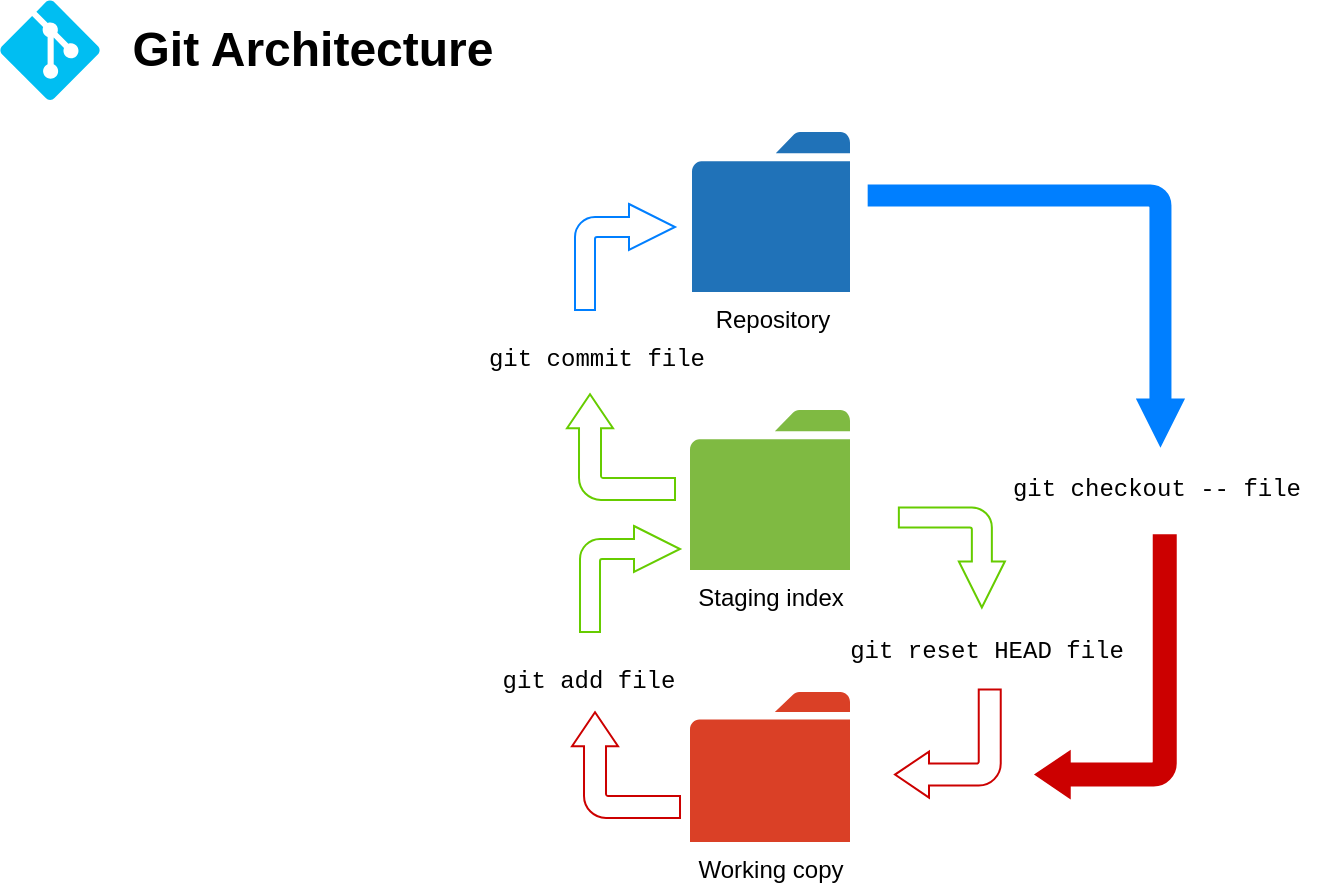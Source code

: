 <mxfile version="17.1.3" type="github">
  <diagram id="sUjo1DRn6kEamrfpw0mK" name="Page-1">
    <mxGraphModel dx="1422" dy="780" grid="1" gridSize="10" guides="1" tooltips="1" connect="1" arrows="1" fold="1" page="1" pageScale="1" pageWidth="850" pageHeight="1100" math="0" shadow="0">
      <root>
        <mxCell id="0" />
        <mxCell id="1" parent="0" />
        <mxCell id="2UVcR1djYALPvd4Yjzl5-1" value="" style="group" vertex="1" connectable="0" parent="1">
          <mxGeometry x="15" y="14" width="420" height="50" as="geometry" />
        </mxCell>
        <mxCell id="2UVcR1djYALPvd4Yjzl5-2" value="&lt;font size=&quot;1&quot;&gt;&lt;b style=&quot;font-size: 24px&quot;&gt;Git Architecture&lt;/b&gt;&lt;/font&gt;" style="text;html=1;resizable=0;autosize=1;align=center;verticalAlign=middle;points=[];fillColor=none;strokeColor=none;rounded=0;" vertex="1" parent="2UVcR1djYALPvd4Yjzl5-1">
          <mxGeometry x="56" y="15" width="200" height="20" as="geometry" />
        </mxCell>
        <mxCell id="2UVcR1djYALPvd4Yjzl5-3" value="" style="verticalLabelPosition=bottom;html=1;verticalAlign=top;align=center;strokeColor=none;fillColor=#00BEF2;shape=mxgraph.azure.git_repository;fontFamily=Verdana;fontSize=24;" vertex="1" parent="2UVcR1djYALPvd4Yjzl5-1">
          <mxGeometry width="50" height="50" as="geometry" />
        </mxCell>
        <mxCell id="2UVcR1djYALPvd4Yjzl5-4" value="Working copy" style="sketch=0;pointerEvents=1;shadow=0;dashed=0;html=1;strokeColor=none;labelPosition=center;verticalLabelPosition=bottom;verticalAlign=top;outlineConnect=0;align=center;shape=mxgraph.office.concepts.folder;fillColor=#DA4026;" vertex="1" parent="1">
          <mxGeometry x="360" y="360" width="80" height="75" as="geometry" />
        </mxCell>
        <mxCell id="2UVcR1djYALPvd4Yjzl5-5" value="Staging index" style="sketch=0;pointerEvents=1;shadow=0;dashed=0;html=1;strokeColor=none;labelPosition=center;verticalLabelPosition=bottom;verticalAlign=top;outlineConnect=0;align=center;shape=mxgraph.office.concepts.folder;fillColor=#7FBA42;" vertex="1" parent="1">
          <mxGeometry x="360" y="219" width="80" height="80" as="geometry" />
        </mxCell>
        <mxCell id="2UVcR1djYALPvd4Yjzl5-6" value="Repository" style="sketch=0;pointerEvents=1;shadow=0;dashed=0;html=1;strokeColor=none;labelPosition=center;verticalLabelPosition=bottom;verticalAlign=top;outlineConnect=0;align=center;shape=mxgraph.office.concepts.folder;fillColor=#2072B8;" vertex="1" parent="1">
          <mxGeometry x="361" y="80" width="79" height="80" as="geometry" />
        </mxCell>
        <mxCell id="2UVcR1djYALPvd4Yjzl5-22" value="&lt;font face=&quot;Courier New&quot;&gt;git add file&lt;/font&gt;" style="text;html=1;resizable=0;autosize=1;align=center;verticalAlign=middle;points=[];fillColor=none;strokeColor=none;rounded=0;" vertex="1" parent="1">
          <mxGeometry x="258.5" y="343.5" width="100" height="20" as="geometry" />
        </mxCell>
        <mxCell id="2UVcR1djYALPvd4Yjzl5-23" value="&lt;font face=&quot;Courier New&quot;&gt;git commit file&lt;/font&gt;" style="text;html=1;resizable=0;autosize=1;align=center;verticalAlign=middle;points=[];fillColor=none;strokeColor=none;rounded=0;" vertex="1" parent="1">
          <mxGeometry x="252.5" y="183" width="120" height="20" as="geometry" />
        </mxCell>
        <mxCell id="2UVcR1djYALPvd4Yjzl5-27" value="&lt;font face=&quot;Courier New&quot;&gt;git reset HEAD file&lt;/font&gt;" style="text;html=1;resizable=0;autosize=1;align=center;verticalAlign=middle;points=[];fillColor=none;strokeColor=none;rounded=0;" vertex="1" parent="1">
          <mxGeometry x="433" y="329" width="150" height="20" as="geometry" />
        </mxCell>
        <mxCell id="2UVcR1djYALPvd4Yjzl5-28" value="&lt;font face=&quot;Courier New&quot;&gt;git checkout -- file&lt;/font&gt;" style="text;html=1;resizable=0;autosize=1;align=center;verticalAlign=middle;points=[];fillColor=none;strokeColor=none;rounded=0;" vertex="1" parent="1">
          <mxGeometry x="513" y="247.57" width="160" height="20" as="geometry" />
        </mxCell>
        <mxCell id="2UVcR1djYALPvd4Yjzl5-29" value="" style="html=1;shadow=0;dashed=0;align=center;verticalAlign=middle;shape=mxgraph.arrows2.bendArrow;dy=5;dx=23;notch=0;arrowHead=23;rounded=1;fontFamily=Courier New;strokeColor=#66CC00;" vertex="1" parent="1">
          <mxGeometry x="305" y="277" width="50" height="53" as="geometry" />
        </mxCell>
        <mxCell id="2UVcR1djYALPvd4Yjzl5-32" value="" style="html=1;shadow=0;dashed=0;align=center;verticalAlign=middle;shape=mxgraph.arrows2.bendArrow;dy=5.5;dx=17;notch=0;arrowHead=23;rounded=1;fontFamily=Courier New;strokeColor=#CC0000;rotation=-90;" vertex="1" parent="1">
          <mxGeometry x="301.57" y="369.57" width="52.87" height="54" as="geometry" />
        </mxCell>
        <mxCell id="2UVcR1djYALPvd4Yjzl5-33" value="" style="html=1;shadow=0;dashed=0;align=center;verticalAlign=middle;shape=mxgraph.arrows2.bendArrow;dy=5;dx=23;notch=0;arrowHead=23;rounded=1;fontFamily=Courier New;strokeColor=#007FFF;" vertex="1" parent="1">
          <mxGeometry x="302.5" y="116" width="50" height="53" as="geometry" />
        </mxCell>
        <mxCell id="2UVcR1djYALPvd4Yjzl5-34" value="" style="html=1;shadow=0;dashed=0;align=center;verticalAlign=middle;shape=mxgraph.arrows2.bendArrow;dy=5.5;dx=17;notch=0;arrowHead=23;rounded=1;fontFamily=Courier New;strokeColor=#66CC00;rotation=-90;" vertex="1" parent="1">
          <mxGeometry x="299.07" y="210.57" width="52.87" height="54" as="geometry" />
        </mxCell>
        <mxCell id="2UVcR1djYALPvd4Yjzl5-38" value="" style="html=1;shadow=0;dashed=0;align=center;verticalAlign=middle;shape=mxgraph.arrows2.bendArrow;dy=5;dx=23;notch=0;arrowHead=23;rounded=1;fontFamily=Courier New;strokeColor=#66CC00;rotation=90;" vertex="1" parent="1">
          <mxGeometry x="465.93" y="266.22" width="50" height="53" as="geometry" />
        </mxCell>
        <mxCell id="2UVcR1djYALPvd4Yjzl5-39" value="" style="html=1;shadow=0;dashed=0;align=center;verticalAlign=middle;shape=mxgraph.arrows2.bendArrow;dy=5.5;dx=17;notch=0;arrowHead=23;rounded=1;fontFamily=Courier New;strokeColor=#CC0000;rotation=-180;" vertex="1" parent="1">
          <mxGeometry x="462.5" y="358.79" width="52.87" height="54" as="geometry" />
        </mxCell>
        <mxCell id="2UVcR1djYALPvd4Yjzl5-43" value="" style="html=1;shadow=0;dashed=0;align=center;verticalAlign=middle;shape=mxgraph.arrows2.bendArrow;dy=5;dx=23;notch=0;arrowHead=23;rounded=1;fontFamily=Courier New;strokeColor=#007FFF;rotation=90;fillColor=#007FFF;" vertex="1" parent="1">
          <mxGeometry x="463.03" y="93.02" width="130" height="157.39" as="geometry" />
        </mxCell>
        <mxCell id="2UVcR1djYALPvd4Yjzl5-44" value="" style="html=1;shadow=0;dashed=0;align=center;verticalAlign=middle;shape=mxgraph.arrows2.bendArrow;dy=5.5;dx=17;notch=0;arrowHead=23;rounded=1;fontFamily=Courier New;strokeColor=#CC0000;rotation=-180;fillColor=#CC0000;" vertex="1" parent="1">
          <mxGeometry x="532.87" y="281.58" width="70" height="131.21" as="geometry" />
        </mxCell>
      </root>
    </mxGraphModel>
  </diagram>
</mxfile>

